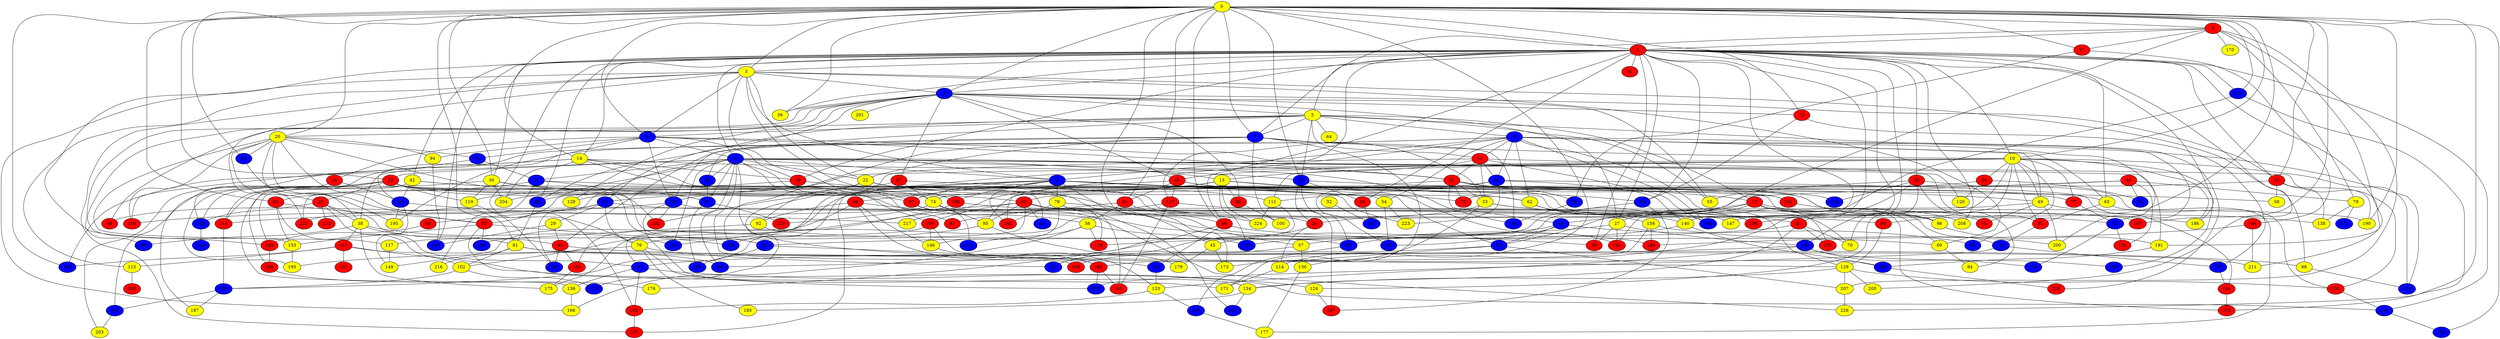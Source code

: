 graph {
0 [style = filled fillcolor = yellow];
1 [style = filled fillcolor = red];
2 [style = filled fillcolor = red];
3 [style = filled fillcolor = yellow];
4 [style = filled fillcolor = blue];
5 [style = filled fillcolor = yellow];
6 [style = filled fillcolor = blue];
7 [style = filled fillcolor = blue];
8 [style = filled fillcolor = blue];
9 [style = filled fillcolor = blue];
10 [style = filled fillcolor = yellow];
11 [style = filled fillcolor = blue];
12 [style = filled fillcolor = red];
13 [style = filled fillcolor = yellow];
14 [style = filled fillcolor = yellow];
15 [style = filled fillcolor = red];
16 [style = filled fillcolor = blue];
17 [style = filled fillcolor = red];
18 [style = filled fillcolor = blue];
19 [style = filled fillcolor = red];
20 [style = filled fillcolor = yellow];
21 [style = filled fillcolor = blue];
22 [style = filled fillcolor = yellow];
23 [style = filled fillcolor = red];
24 [style = filled fillcolor = red];
25 [style = filled fillcolor = red];
26 [style = filled fillcolor = red];
27 [style = filled fillcolor = yellow];
28 [style = filled fillcolor = red];
29 [style = filled fillcolor = yellow];
30 [style = filled fillcolor = yellow];
31 [style = filled fillcolor = red];
32 [style = filled fillcolor = yellow];
33 [style = filled fillcolor = yellow];
34 [style = filled fillcolor = red];
35 [style = filled fillcolor = red];
36 [style = filled fillcolor = blue];
37 [style = filled fillcolor = red];
38 [style = filled fillcolor = yellow];
39 [style = filled fillcolor = yellow];
40 [style = filled fillcolor = red];
41 [style = filled fillcolor = red];
42 [style = filled fillcolor = yellow];
43 [style = filled fillcolor = red];
44 [style = filled fillcolor = blue];
45 [style = filled fillcolor = yellow];
46 [style = filled fillcolor = red];
47 [style = filled fillcolor = red];
48 [style = filled fillcolor = blue];
49 [style = filled fillcolor = yellow];
50 [style = filled fillcolor = blue];
51 [style = filled fillcolor = red];
52 [style = filled fillcolor = blue];
53 [style = filled fillcolor = blue];
54 [style = filled fillcolor = yellow];
55 [style = filled fillcolor = yellow];
56 [style = filled fillcolor = yellow];
57 [style = filled fillcolor = yellow];
58 [style = filled fillcolor = yellow];
59 [style = filled fillcolor = red];
60 [style = filled fillcolor = blue];
61 [style = filled fillcolor = red];
62 [style = filled fillcolor = yellow];
63 [style = filled fillcolor = red];
64 [style = filled fillcolor = yellow];
65 [style = filled fillcolor = yellow];
66 [style = filled fillcolor = red];
67 [style = filled fillcolor = red];
68 [style = filled fillcolor = red];
69 [style = filled fillcolor = yellow];
70 [style = filled fillcolor = yellow];
71 [style = filled fillcolor = blue];
72 [style = filled fillcolor = red];
73 [style = filled fillcolor = red];
74 [style = filled fillcolor = yellow];
75 [style = filled fillcolor = red];
76 [style = filled fillcolor = yellow];
77 [style = filled fillcolor = red];
78 [style = filled fillcolor = yellow];
79 [style = filled fillcolor = yellow];
80 [style = filled fillcolor = red];
81 [style = filled fillcolor = yellow];
82 [style = filled fillcolor = red];
83 [style = filled fillcolor = red];
84 [style = filled fillcolor = yellow];
85 [style = filled fillcolor = red];
86 [style = filled fillcolor = red];
87 [style = filled fillcolor = blue];
88 [style = filled fillcolor = yellow];
89 [style = filled fillcolor = red];
90 [style = filled fillcolor = blue];
91 [style = filled fillcolor = red];
92 [style = filled fillcolor = yellow];
93 [style = filled fillcolor = blue];
94 [style = filled fillcolor = yellow];
95 [style = filled fillcolor = yellow];
96 [style = filled fillcolor = yellow];
97 [style = filled fillcolor = red];
98 [style = filled fillcolor = blue];
99 [style = filled fillcolor = blue];
100 [style = filled fillcolor = yellow];
101 [style = filled fillcolor = blue];
102 [style = filled fillcolor = yellow];
103 [style = filled fillcolor = blue];
104 [style = filled fillcolor = blue];
105 [style = filled fillcolor = blue];
106 [style = filled fillcolor = red];
107 [style = filled fillcolor = red];
108 [style = filled fillcolor = red];
109 [style = filled fillcolor = red];
110 [style = filled fillcolor = blue];
111 [style = filled fillcolor = yellow];
112 [style = filled fillcolor = blue];
113 [style = filled fillcolor = red];
114 [style = filled fillcolor = yellow];
115 [style = filled fillcolor = yellow];
116 [style = filled fillcolor = red];
117 [style = filled fillcolor = yellow];
118 [style = filled fillcolor = red];
119 [style = filled fillcolor = yellow];
120 [style = filled fillcolor = yellow];
121 [style = filled fillcolor = blue];
122 [style = filled fillcolor = blue];
123 [style = filled fillcolor = blue];
124 [style = filled fillcolor = yellow];
125 [style = filled fillcolor = blue];
126 [style = filled fillcolor = blue];
127 [style = filled fillcolor = red];
128 [style = filled fillcolor = yellow];
129 [style = filled fillcolor = yellow];
130 [style = filled fillcolor = yellow];
131 [style = filled fillcolor = red];
132 [style = filled fillcolor = red];
133 [style = filled fillcolor = yellow];
134 [style = filled fillcolor = yellow];
135 [style = filled fillcolor = red];
136 [style = filled fillcolor = yellow];
137 [style = filled fillcolor = red];
138 [style = filled fillcolor = yellow];
139 [style = filled fillcolor = blue];
140 [style = filled fillcolor = yellow];
141 [style = filled fillcolor = blue];
142 [style = filled fillcolor = blue];
143 [style = filled fillcolor = blue];
144 [style = filled fillcolor = blue];
145 [style = filled fillcolor = red];
146 [style = filled fillcolor = yellow];
147 [style = filled fillcolor = yellow];
148 [style = filled fillcolor = red];
149 [style = filled fillcolor = yellow];
150 [style = filled fillcolor = blue];
151 [style = filled fillcolor = red];
152 [style = filled fillcolor = red];
153 [style = filled fillcolor = yellow];
154 [style = filled fillcolor = red];
155 [style = filled fillcolor = blue];
156 [style = filled fillcolor = yellow];
157 [style = filled fillcolor = blue];
158 [style = filled fillcolor = red];
159 [style = filled fillcolor = blue];
160 [style = filled fillcolor = red];
161 [style = filled fillcolor = blue];
162 [style = filled fillcolor = red];
163 [style = filled fillcolor = blue];
164 [style = filled fillcolor = red];
165 [style = filled fillcolor = blue];
166 [style = filled fillcolor = yellow];
167 [style = filled fillcolor = red];
168 [style = filled fillcolor = blue];
169 [style = filled fillcolor = blue];
170 [style = filled fillcolor = yellow];
171 [style = filled fillcolor = yellow];
172 [style = filled fillcolor = blue];
173 [style = filled fillcolor = yellow];
174 [style = filled fillcolor = blue];
175 [style = filled fillcolor = yellow];
176 [style = filled fillcolor = yellow];
177 [style = filled fillcolor = yellow];
178 [style = filled fillcolor = blue];
179 [style = filled fillcolor = yellow];
180 [style = filled fillcolor = blue];
181 [style = filled fillcolor = red];
182 [style = filled fillcolor = red];
183 [style = filled fillcolor = red];
184 [style = filled fillcolor = red];
185 [style = filled fillcolor = yellow];
186 [style = filled fillcolor = yellow];
187 [style = filled fillcolor = yellow];
188 [style = filled fillcolor = blue];
189 [style = filled fillcolor = red];
190 [style = filled fillcolor = yellow];
191 [style = filled fillcolor = yellow];
192 [style = filled fillcolor = blue];
193 [style = filled fillcolor = yellow];
194 [style = filled fillcolor = blue];
195 [style = filled fillcolor = yellow];
196 [style = filled fillcolor = blue];
197 [style = filled fillcolor = red];
198 [style = filled fillcolor = blue];
199 [style = filled fillcolor = blue];
200 [style = filled fillcolor = yellow];
201 [style = filled fillcolor = yellow];
202 [style = filled fillcolor = red];
203 [style = filled fillcolor = yellow];
204 [style = filled fillcolor = yellow];
205 [style = filled fillcolor = yellow];
206 [style = filled fillcolor = red];
207 [style = filled fillcolor = yellow];
208 [style = filled fillcolor = yellow];
209 [style = filled fillcolor = blue];
210 [style = filled fillcolor = red];
211 [style = filled fillcolor = yellow];
212 [style = filled fillcolor = blue];
213 [style = filled fillcolor = blue];
214 [style = filled fillcolor = blue];
215 [style = filled fillcolor = blue];
216 [style = filled fillcolor = yellow];
217 [style = filled fillcolor = yellow];
218 [style = filled fillcolor = red];
219 [style = filled fillcolor = blue];
220 [style = filled fillcolor = red];
221 [style = filled fillcolor = red];
222 [style = filled fillcolor = blue];
223 [style = filled fillcolor = yellow];
224 [style = filled fillcolor = yellow];
225 [style = filled fillcolor = blue];
226 [style = filled fillcolor = yellow];
227 [style = filled fillcolor = red];
0 -- 6;
0 -- 4;
0 -- 3;
0 -- 2;
0 -- 1;
0 -- 7;
0 -- 10;
0 -- 14;
0 -- 15;
0 -- 18;
0 -- 20;
0 -- 23;
0 -- 30;
0 -- 37;
0 -- 39;
0 -- 51;
0 -- 57;
0 -- 66;
0 -- 73;
0 -- 76;
0 -- 82;
0 -- 90;
0 -- 114;
0 -- 139;
0 -- 143;
0 -- 147;
0 -- 167;
0 -- 190;
0 -- 196;
0 -- 226;
1 -- 2;
1 -- 5;
1 -- 37;
1 -- 53;
1 -- 79;
1 -- 170;
1 -- 191;
1 -- 207;
2 -- 3;
2 -- 4;
2 -- 7;
2 -- 9;
2 -- 10;
2 -- 14;
2 -- 15;
2 -- 19;
2 -- 27;
2 -- 30;
2 -- 34;
2 -- 35;
2 -- 39;
2 -- 41;
2 -- 42;
2 -- 59;
2 -- 60;
2 -- 65;
2 -- 66;
2 -- 91;
2 -- 93;
2 -- 105;
2 -- 126;
2 -- 127;
2 -- 130;
2 -- 140;
2 -- 143;
2 -- 144;
2 -- 148;
2 -- 186;
2 -- 202;
2 -- 205;
2 -- 208;
2 -- 211;
3 -- 4;
3 -- 6;
3 -- 11;
3 -- 22;
3 -- 67;
3 -- 69;
3 -- 88;
3 -- 108;
3 -- 115;
3 -- 166;
3 -- 221;
3 -- 227;
4 -- 5;
4 -- 15;
4 -- 16;
4 -- 27;
4 -- 39;
4 -- 43;
4 -- 47;
4 -- 55;
4 -- 68;
4 -- 73;
4 -- 86;
4 -- 128;
4 -- 153;
4 -- 169;
4 -- 201;
5 -- 6;
5 -- 7;
5 -- 8;
5 -- 12;
5 -- 17;
5 -- 18;
5 -- 20;
5 -- 55;
5 -- 60;
5 -- 64;
5 -- 101;
5 -- 218;
6 -- 9;
6 -- 19;
6 -- 21;
6 -- 24;
6 -- 31;
6 -- 33;
6 -- 94;
6 -- 101;
6 -- 195;
7 -- 10;
7 -- 22;
7 -- 52;
7 -- 83;
7 -- 100;
7 -- 141;
7 -- 171;
7 -- 225;
8 -- 11;
8 -- 12;
8 -- 36;
8 -- 38;
8 -- 49;
8 -- 54;
8 -- 62;
8 -- 65;
8 -- 116;
8 -- 122;
8 -- 132;
8 -- 182;
8 -- 194;
8 -- 200;
8 -- 214;
9 -- 11;
9 -- 13;
9 -- 22;
9 -- 23;
9 -- 31;
9 -- 52;
9 -- 61;
9 -- 71;
9 -- 74;
9 -- 85;
9 -- 87;
9 -- 97;
9 -- 135;
9 -- 139;
9 -- 141;
9 -- 150;
9 -- 158;
9 -- 162;
9 -- 180;
9 -- 191;
9 -- 222;
10 -- 28;
10 -- 43;
10 -- 48;
10 -- 49;
10 -- 77;
10 -- 85;
10 -- 89;
10 -- 111;
10 -- 119;
10 -- 124;
10 -- 186;
10 -- 199;
10 -- 214;
10 -- 227;
11 -- 17;
11 -- 46;
11 -- 53;
11 -- 54;
11 -- 58;
11 -- 65;
11 -- 67;
11 -- 72;
11 -- 78;
11 -- 108;
11 -- 145;
11 -- 152;
11 -- 173;
11 -- 182;
11 -- 222;
11 -- 225;
12 -- 13;
12 -- 31;
12 -- 33;
12 -- 36;
12 -- 120;
12 -- 178;
12 -- 194;
13 -- 16;
13 -- 62;
13 -- 86;
13 -- 93;
13 -- 101;
13 -- 125;
13 -- 154;
13 -- 175;
13 -- 215;
13 -- 224;
14 -- 18;
14 -- 19;
14 -- 26;
14 -- 106;
14 -- 109;
14 -- 187;
14 -- 204;
15 -- 58;
15 -- 74;
15 -- 138;
15 -- 190;
16 -- 29;
16 -- 68;
16 -- 76;
16 -- 80;
16 -- 140;
17 -- 26;
17 -- 27;
17 -- 44;
17 -- 69;
17 -- 96;
17 -- 155;
17 -- 208;
17 -- 210;
18 -- 26;
18 -- 34;
18 -- 49;
18 -- 142;
19 -- 197;
19 -- 204;
20 -- 21;
20 -- 25;
20 -- 38;
20 -- 81;
20 -- 90;
20 -- 94;
20 -- 97;
20 -- 106;
20 -- 117;
20 -- 152;
21 -- 71;
21 -- 104;
22 -- 45;
22 -- 92;
22 -- 111;
22 -- 128;
22 -- 161;
23 -- 25;
23 -- 56;
23 -- 62;
23 -- 63;
23 -- 67;
23 -- 103;
23 -- 119;
23 -- 160;
23 -- 165;
23 -- 193;
23 -- 198;
23 -- 203;
23 -- 223;
24 -- 104;
24 -- 198;
25 -- 38;
25 -- 83;
25 -- 112;
25 -- 113;
25 -- 198;
26 -- 114;
26 -- 121;
27 -- 57;
27 -- 59;
27 -- 105;
27 -- 145;
28 -- 50;
28 -- 63;
28 -- 120;
29 -- 83;
29 -- 126;
30 -- 87;
30 -- 119;
30 -- 148;
30 -- 189;
30 -- 204;
31 -- 33;
31 -- 44;
31 -- 72;
31 -- 77;
31 -- 96;
31 -- 98;
31 -- 99;
32 -- 110;
33 -- 41;
33 -- 173;
33 -- 186;
33 -- 217;
34 -- 110;
35 -- 55;
35 -- 70;
35 -- 84;
35 -- 135;
35 -- 206;
35 -- 215;
36 -- 95;
36 -- 111;
36 -- 140;
36 -- 184;
36 -- 223;
37 -- 99;
37 -- 164;
38 -- 81;
38 -- 107;
38 -- 169;
38 -- 175;
38 -- 222;
40 -- 50;
40 -- 72;
40 -- 79;
40 -- 125;
40 -- 131;
41 -- 70;
41 -- 103;
41 -- 132;
41 -- 134;
42 -- 96;
42 -- 104;
42 -- 116;
42 -- 129;
42 -- 136;
43 -- 51;
43 -- 60;
43 -- 70;
43 -- 75;
43 -- 127;
44 -- 45;
44 -- 48;
44 -- 53;
44 -- 98;
45 -- 173;
45 -- 179;
46 -- 59;
46 -- 92;
46 -- 133;
46 -- 146;
46 -- 149;
47 -- 74;
47 -- 151;
47 -- 221;
49 -- 75;
49 -- 138;
49 -- 159;
49 -- 200;
51 -- 56;
51 -- 61;
51 -- 66;
52 -- 87;
53 -- 114;
53 -- 158;
53 -- 207;
54 -- 98;
54 -- 223;
56 -- 118;
56 -- 125;
56 -- 166;
56 -- 212;
57 -- 121;
57 -- 130;
60 -- 81;
62 -- 156;
62 -- 206;
63 -- 76;
63 -- 89;
63 -- 95;
63 -- 109;
63 -- 116;
63 -- 118;
63 -- 161;
63 -- 167;
65 -- 85;
65 -- 177;
66 -- 69;
66 -- 123;
66 -- 176;
67 -- 212;
67 -- 226;
69 -- 84;
71 -- 82;
71 -- 103;
71 -- 151;
71 -- 216;
73 -- 93;
73 -- 157;
74 -- 95;
74 -- 122;
74 -- 220;
76 -- 121;
76 -- 185;
76 -- 192;
76 -- 193;
77 -- 122;
78 -- 146;
78 -- 181;
78 -- 182;
78 -- 213;
78 -- 224;
79 -- 138;
79 -- 172;
80 -- 148;
81 -- 102;
81 -- 129;
81 -- 211;
81 -- 216;
82 -- 97;
82 -- 102;
82 -- 153;
83 -- 88;
83 -- 154;
83 -- 180;
85 -- 155;
86 -- 100;
87 -- 168;
87 -- 220;
88 -- 214;
89 -- 129;
90 -- 195;
92 -- 142;
92 -- 188;
93 -- 118;
93 -- 197;
94 -- 126;
95 -- 102;
95 -- 179;
96 -- 191;
97 -- 153;
97 -- 171;
97 -- 188;
97 -- 225;
99 -- 141;
101 -- 106;
101 -- 134;
101 -- 147;
101 -- 152;
102 -- 159;
102 -- 178;
103 -- 123;
103 -- 168;
104 -- 149;
104 -- 195;
104 -- 217;
105 -- 112;
105 -- 133;
105 -- 174;
105 -- 199;
107 -- 115;
107 -- 137;
107 -- 139;
107 -- 144;
107 -- 150;
108 -- 112;
108 -- 194;
109 -- 117;
109 -- 146;
109 -- 209;
111 -- 150;
111 -- 224;
112 -- 124;
112 -- 136;
112 -- 202;
114 -- 171;
115 -- 183;
116 -- 159;
117 -- 149;
119 -- 180;
122 -- 131;
122 -- 174;
123 -- 133;
124 -- 197;
127 -- 181;
127 -- 206;
127 -- 221;
129 -- 134;
129 -- 135;
129 -- 205;
129 -- 207;
130 -- 177;
133 -- 163;
133 -- 202;
134 -- 185;
134 -- 213;
135 -- 144;
136 -- 166;
140 -- 142;
140 -- 209;
142 -- 163;
143 -- 145;
143 -- 210;
144 -- 196;
146 -- 162;
148 -- 160;
151 -- 190;
153 -- 193;
154 -- 175;
155 -- 157;
155 -- 192;
156 -- 162;
156 -- 189;
156 -- 200;
157 -- 184;
159 -- 165;
159 -- 187;
160 -- 176;
162 -- 181;
162 -- 192;
163 -- 177;
164 -- 189;
164 -- 211;
165 -- 203;
184 -- 210;
191 -- 209;
198 -- 219;
202 -- 227;
207 -- 226;
209 -- 218;
}
